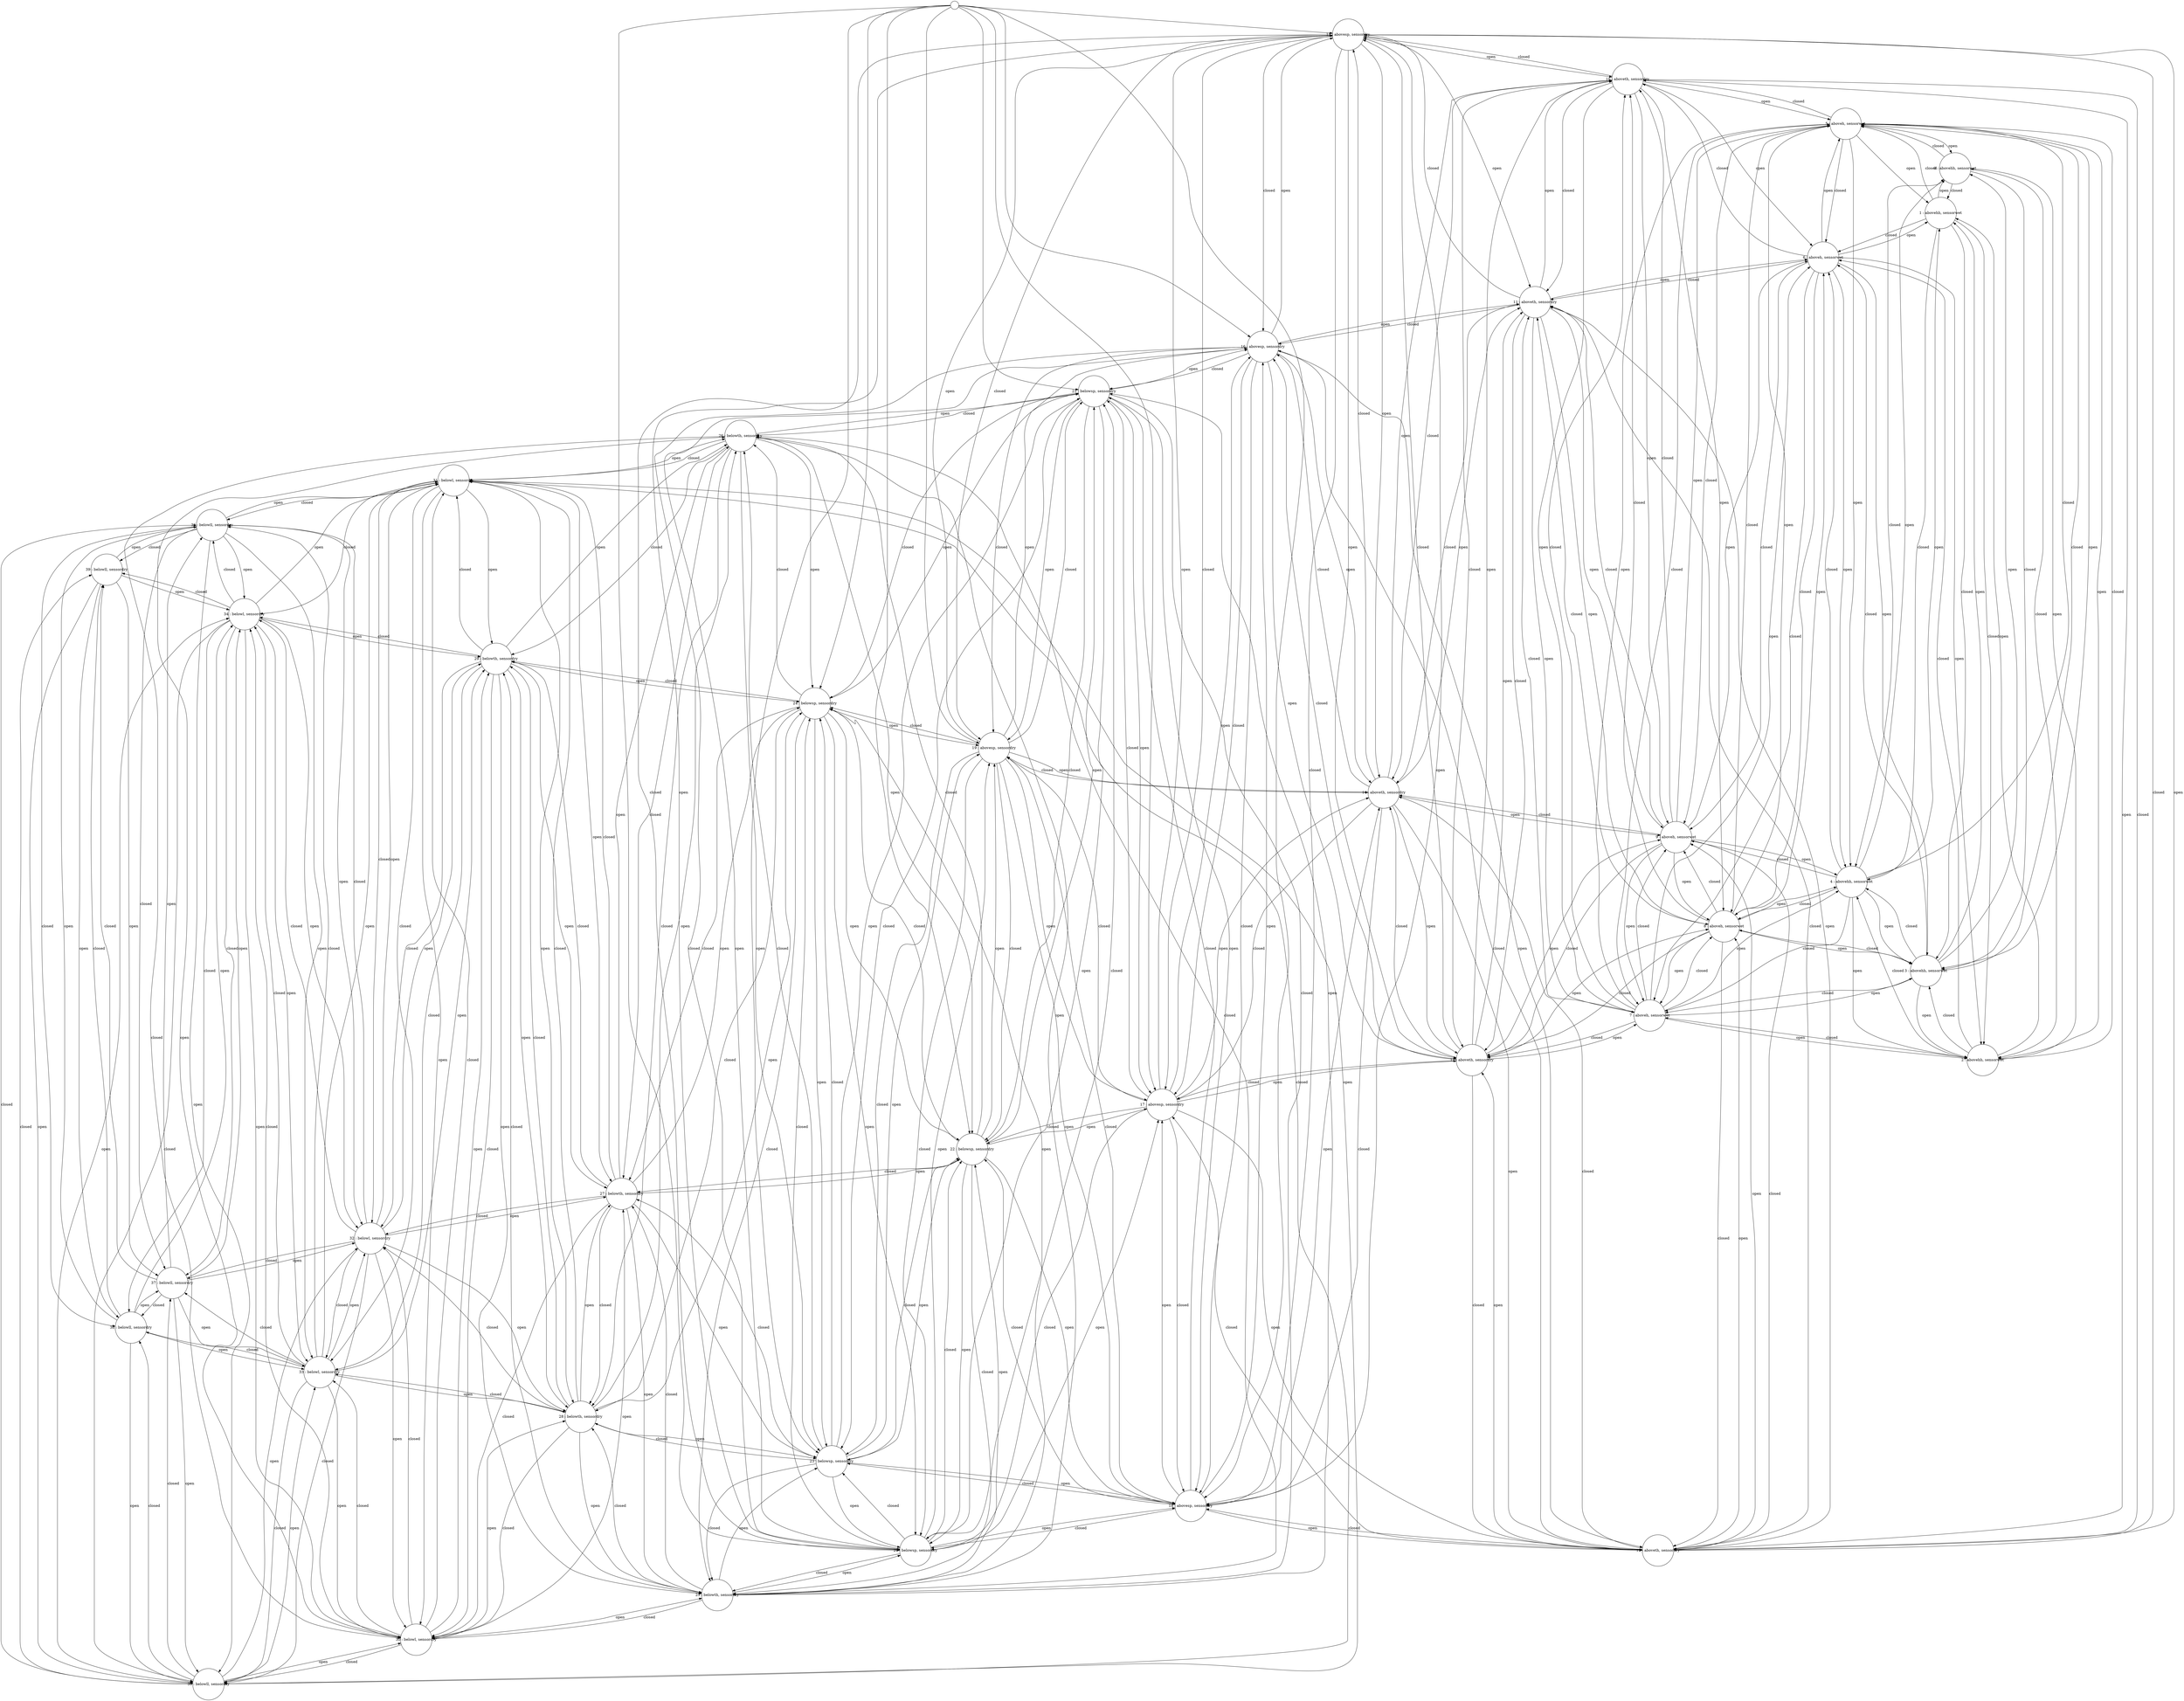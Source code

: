 # generated file
# command: dot -Tpng <filename> > filename.png
digraph Automaton {
    init [shape = circle, width=0.1, height=0.1, label=" "];
    node [fixedsize=true, width=1.7, height=1.7];
    0 [label = "0 : abovehh, sensorwet"] [shape=circle];
    1 [label = "1 : abovehh, sensorwet"] [shape=circle];
    2 [label = "2 : abovehh, sensorwet"] [shape=circle];
    3 [label = "3 : abovehh, sensorwet"] [shape=circle];
    4 [label = "4 : abovehh, sensorwet"] [shape=circle];
    5 [label = "5 : aboveh, sensorwet"] [shape=circle];
    6 [label = "6 : aboveh, sensorwet"] [shape=circle];
    7 [label = "7 : aboveh, sensorwet"] [shape=circle];
    8 [label = "8 : aboveh, sensorwet"] [shape=circle];
    9 [label = "9 : aboveh, sensorwet"] [shape=circle];
    10 [label = "10 : aboveth, sensordry"] [shape=circle];
    11 [label = "11 : aboveth, sensordry"] [shape=circle];
    12 [label = "12 : aboveth, sensordry"] [shape=circle];
    13 [label = "13 : aboveth, sensordry"] [shape=circle];
    14 [label = "14 : aboveth, sensordry"] [shape=circle];
    15 [label = "15 : abovesp, sensordry"] [shape=circle];
    init -> 15;
    16 [label = "16 : abovesp, sensordry"] [shape=circle];
    init -> 16;
    17 [label = "17 : abovesp, sensordry"] [shape=circle];
    init -> 17;
    18 [label = "18 : abovesp, sensordry"] [shape=circle];
    init -> 18;
    19 [label = "19 : abovesp, sensordry"] [shape=circle];
    init -> 19;
    20 [label = "20 : belowsp, sensordry"] [shape=circle];
    init -> 20;
    21 [label = "21 : belowsp, sensordry"] [shape=circle];
    init -> 21;
    22 [label = "22 : belowsp, sensordry"] [shape=circle];
    init -> 22;
    23 [label = "23 : belowsp, sensordry"] [shape=circle];
    init -> 23;
    24 [label = "24 : belowsp, sensordry"] [shape=circle];
    init -> 24;
    25 [label = "25 : belowth, sensordry"] [shape=circle];
    26 [label = "26 : belowth, sensordry"] [shape=circle];
    27 [label = "27 : belowth, sensordry"] [shape=circle];
    28 [label = "28 : belowth, sensordry"] [shape=circle];
    29 [label = "29 : belowth, sensordry"] [shape=circle];
    30 [label = "30 : belowl, sensordry"] [shape=circle];
    31 [label = "31 : belowl, sensordry"] [shape=circle];
    32 [label = "32 : belowl, sensordry"] [shape=circle];
    33 [label = "33 : belowl, sensordry"] [shape=circle];
    34 [label = "34 : belowl, sensordry"] [shape=circle];
    35 [label = "35 : belowll, sensordry"] [shape=circle];
    36 [label = "36 : belowll, sensordry"] [shape=circle];
    37 [label = "37 : belowll, sensordry"] [shape=circle];
    38 [label = "38 : belowll, sensordry"] [shape=circle];
    39 [label = "39 : belowll, sensordry"] [shape=circle];
    0 -> 1 [label = "closed"];
    0 -> 2 [label = "closed"];
    0 -> 3 [label = "closed"];
    0 -> 4 [label = "closed"];
    0 -> 5 [label = "closed"];
    1 -> 0 [label = "open"];
    1 -> 2 [label = "closed"];
    1 -> 3 [label = "closed"];
    1 -> 4 [label = "closed"];
    1 -> 5 [label = "closed"];
    1 -> 6 [label = "closed"];
    2 -> 0 [label = "open"];
    2 -> 1 [label = "open"];
    2 -> 3 [label = "closed"];
    2 -> 4 [label = "closed"];
    2 -> 5 [label = "closed"];
    2 -> 6 [label = "closed"];
    2 -> 7 [label = "closed"];
    3 -> 0 [label = "open"];
    3 -> 1 [label = "open"];
    3 -> 2 [label = "open"];
    3 -> 4 [label = "closed"];
    3 -> 5 [label = "closed"];
    3 -> 6 [label = "closed"];
    3 -> 7 [label = "closed"];
    3 -> 8 [label = "closed"];
    4 -> 0 [label = "open"];
    4 -> 1 [label = "open"];
    4 -> 2 [label = "open"];
    4 -> 3 [label = "open"];
    4 -> 5 [label = "closed"];
    4 -> 6 [label = "closed"];
    4 -> 7 [label = "closed"];
    4 -> 8 [label = "closed"];
    4 -> 9 [label = "closed"];
    5 -> 0 [label = "open"];
    5 -> 1 [label = "open"];
    5 -> 2 [label = "open"];
    5 -> 3 [label = "open"];
    5 -> 4 [label = "open"];
    5 -> 6 [label = "closed"];
    5 -> 7 [label = "closed"];
    5 -> 8 [label = "closed"];
    5 -> 9 [label = "closed"];
    5 -> 10 [label = "closed"];
    6 -> 1 [label = "open"];
    6 -> 2 [label = "open"];
    6 -> 3 [label = "open"];
    6 -> 4 [label = "open"];
    6 -> 5 [label = "open"];
    6 -> 7 [label = "closed"];
    6 -> 8 [label = "closed"];
    6 -> 9 [label = "closed"];
    6 -> 10 [label = "closed"];
    6 -> 11 [label = "closed"];
    7 -> 2 [label = "open"];
    7 -> 3 [label = "open"];
    7 -> 4 [label = "open"];
    7 -> 5 [label = "open"];
    7 -> 6 [label = "open"];
    7 -> 8 [label = "closed"];
    7 -> 9 [label = "closed"];
    7 -> 10 [label = "closed"];
    7 -> 11 [label = "closed"];
    7 -> 12 [label = "closed"];
    8 -> 3 [label = "open"];
    8 -> 4 [label = "open"];
    8 -> 5 [label = "open"];
    8 -> 6 [label = "open"];
    8 -> 7 [label = "open"];
    8 -> 9 [label = "closed"];
    8 -> 10 [label = "closed"];
    8 -> 11 [label = "closed"];
    8 -> 12 [label = "closed"];
    8 -> 13 [label = "closed"];
    9 -> 4 [label = "open"];
    9 -> 5 [label = "open"];
    9 -> 6 [label = "open"];
    9 -> 7 [label = "open"];
    9 -> 8 [label = "open"];
    9 -> 10 [label = "closed"];
    9 -> 11 [label = "closed"];
    9 -> 12 [label = "closed"];
    9 -> 13 [label = "closed"];
    9 -> 14 [label = "closed"];
    10 -> 5 [label = "open"];
    10 -> 6 [label = "open"];
    10 -> 7 [label = "open"];
    10 -> 8 [label = "open"];
    10 -> 9 [label = "open"];
    10 -> 11 [label = "closed"];
    10 -> 12 [label = "closed"];
    10 -> 13 [label = "closed"];
    10 -> 14 [label = "closed"];
    10 -> 15 [label = "closed"];
    11 -> 6 [label = "open"];
    11 -> 7 [label = "open"];
    11 -> 8 [label = "open"];
    11 -> 9 [label = "open"];
    11 -> 10 [label = "open"];
    11 -> 12 [label = "closed"];
    11 -> 13 [label = "closed"];
    11 -> 14 [label = "closed"];
    11 -> 15 [label = "closed"];
    11 -> 16 [label = "closed"];
    12 -> 7 [label = "open"];
    12 -> 8 [label = "open"];
    12 -> 9 [label = "open"];
    12 -> 10 [label = "open"];
    12 -> 11 [label = "open"];
    12 -> 13 [label = "closed"];
    12 -> 14 [label = "closed"];
    12 -> 15 [label = "closed"];
    12 -> 16 [label = "closed"];
    12 -> 17 [label = "closed"];
    13 -> 8 [label = "open"];
    13 -> 9 [label = "open"];
    13 -> 10 [label = "open"];
    13 -> 11 [label = "open"];
    13 -> 12 [label = "open"];
    13 -> 14 [label = "closed"];
    13 -> 15 [label = "closed"];
    13 -> 16 [label = "closed"];
    13 -> 17 [label = "closed"];
    13 -> 18 [label = "closed"];
    14 -> 9 [label = "open"];
    14 -> 10 [label = "open"];
    14 -> 11 [label = "open"];
    14 -> 12 [label = "open"];
    14 -> 13 [label = "open"];
    14 -> 15 [label = "closed"];
    14 -> 16 [label = "closed"];
    14 -> 17 [label = "closed"];
    14 -> 18 [label = "closed"];
    14 -> 19 [label = "closed"];
    15 -> 10 [label = "open"];
    15 -> 11 [label = "open"];
    15 -> 12 [label = "open"];
    15 -> 13 [label = "open"];
    15 -> 14 [label = "open"];
    15 -> 16 [label = "closed"];
    15 -> 17 [label = "closed"];
    15 -> 18 [label = "closed"];
    15 -> 19 [label = "closed"];
    15 -> 20 [label = "closed"];
    16 -> 11 [label = "open"];
    16 -> 12 [label = "open"];
    16 -> 13 [label = "open"];
    16 -> 14 [label = "open"];
    16 -> 15 [label = "open"];
    16 -> 17 [label = "closed"];
    16 -> 18 [label = "closed"];
    16 -> 19 [label = "closed"];
    16 -> 20 [label = "closed"];
    16 -> 21 [label = "closed"];
    17 -> 12 [label = "open"];
    17 -> 13 [label = "open"];
    17 -> 14 [label = "open"];
    17 -> 15 [label = "open"];
    17 -> 16 [label = "open"];
    17 -> 18 [label = "closed"];
    17 -> 19 [label = "closed"];
    17 -> 20 [label = "closed"];
    17 -> 21 [label = "closed"];
    17 -> 22 [label = "closed"];
    18 -> 13 [label = "open"];
    18 -> 14 [label = "open"];
    18 -> 15 [label = "open"];
    18 -> 16 [label = "open"];
    18 -> 17 [label = "open"];
    18 -> 19 [label = "closed"];
    18 -> 20 [label = "closed"];
    18 -> 21 [label = "closed"];
    18 -> 22 [label = "closed"];
    18 -> 23 [label = "closed"];
    19 -> 14 [label = "open"];
    19 -> 15 [label = "open"];
    19 -> 16 [label = "open"];
    19 -> 17 [label = "open"];
    19 -> 18 [label = "open"];
    19 -> 20 [label = "closed"];
    19 -> 21 [label = "closed"];
    19 -> 22 [label = "closed"];
    19 -> 23 [label = "closed"];
    19 -> 24 [label = "closed"];
    20 -> 15 [label = "open"];
    20 -> 16 [label = "open"];
    20 -> 17 [label = "open"];
    20 -> 18 [label = "open"];
    20 -> 19 [label = "open"];
    20 -> 21 [label = "closed"];
    20 -> 22 [label = "closed"];
    20 -> 23 [label = "closed"];
    20 -> 24 [label = "closed"];
    20 -> 25 [label = "closed"];
    21 -> 16 [label = "open"];
    21 -> 17 [label = "open"];
    21 -> 18 [label = "open"];
    21 -> 19 [label = "open"];
    21 -> 20 [label = "open"];
    21 -> 22 [label = "closed"];
    21 -> 23 [label = "closed"];
    21 -> 24 [label = "closed"];
    21 -> 25 [label = "closed"];
    21 -> 26 [label = "closed"];
    22 -> 17 [label = "open"];
    22 -> 18 [label = "open"];
    22 -> 19 [label = "open"];
    22 -> 20 [label = "open"];
    22 -> 21 [label = "open"];
    22 -> 23 [label = "closed"];
    22 -> 24 [label = "closed"];
    22 -> 25 [label = "closed"];
    22 -> 26 [label = "closed"];
    22 -> 27 [label = "closed"];
    23 -> 18 [label = "open"];
    23 -> 19 [label = "open"];
    23 -> 20 [label = "open"];
    23 -> 21 [label = "open"];
    23 -> 22 [label = "open"];
    23 -> 24 [label = "closed"];
    23 -> 25 [label = "closed"];
    23 -> 26 [label = "closed"];
    23 -> 27 [label = "closed"];
    23 -> 28 [label = "closed"];
    24 -> 19 [label = "open"];
    24 -> 20 [label = "open"];
    24 -> 21 [label = "open"];
    24 -> 22 [label = "open"];
    24 -> 23 [label = "open"];
    24 -> 25 [label = "closed"];
    24 -> 26 [label = "closed"];
    24 -> 27 [label = "closed"];
    24 -> 28 [label = "closed"];
    24 -> 29 [label = "closed"];
    25 -> 20 [label = "open"];
    25 -> 21 [label = "open"];
    25 -> 22 [label = "open"];
    25 -> 23 [label = "open"];
    25 -> 24 [label = "open"];
    25 -> 26 [label = "closed"];
    25 -> 27 [label = "closed"];
    25 -> 28 [label = "closed"];
    25 -> 29 [label = "closed"];
    25 -> 30 [label = "closed"];
    26 -> 21 [label = "open"];
    26 -> 22 [label = "open"];
    26 -> 23 [label = "open"];
    26 -> 24 [label = "open"];
    26 -> 25 [label = "open"];
    26 -> 27 [label = "closed"];
    26 -> 28 [label = "closed"];
    26 -> 29 [label = "closed"];
    26 -> 30 [label = "closed"];
    26 -> 31 [label = "closed"];
    27 -> 22 [label = "open"];
    27 -> 23 [label = "open"];
    27 -> 24 [label = "open"];
    27 -> 25 [label = "open"];
    27 -> 26 [label = "open"];
    27 -> 28 [label = "closed"];
    27 -> 29 [label = "closed"];
    27 -> 30 [label = "closed"];
    27 -> 31 [label = "closed"];
    27 -> 32 [label = "closed"];
    28 -> 23 [label = "open"];
    28 -> 24 [label = "open"];
    28 -> 25 [label = "open"];
    28 -> 26 [label = "open"];
    28 -> 27 [label = "open"];
    28 -> 29 [label = "closed"];
    28 -> 30 [label = "closed"];
    28 -> 31 [label = "closed"];
    28 -> 32 [label = "closed"];
    28 -> 33 [label = "closed"];
    29 -> 24 [label = "open"];
    29 -> 25 [label = "open"];
    29 -> 26 [label = "open"];
    29 -> 27 [label = "open"];
    29 -> 28 [label = "open"];
    29 -> 30 [label = "closed"];
    29 -> 31 [label = "closed"];
    29 -> 32 [label = "closed"];
    29 -> 33 [label = "closed"];
    29 -> 34 [label = "closed"];
    30 -> 25 [label = "open"];
    30 -> 26 [label = "open"];
    30 -> 27 [label = "open"];
    30 -> 28 [label = "open"];
    30 -> 29 [label = "open"];
    30 -> 31 [label = "closed"];
    30 -> 32 [label = "closed"];
    30 -> 33 [label = "closed"];
    30 -> 34 [label = "closed"];
    30 -> 35 [label = "closed"];
    31 -> 26 [label = "open"];
    31 -> 27 [label = "open"];
    31 -> 28 [label = "open"];
    31 -> 29 [label = "open"];
    31 -> 30 [label = "open"];
    31 -> 32 [label = "closed"];
    31 -> 33 [label = "closed"];
    31 -> 34 [label = "closed"];
    31 -> 35 [label = "closed"];
    31 -> 36 [label = "closed"];
    32 -> 27 [label = "open"];
    32 -> 28 [label = "open"];
    32 -> 29 [label = "open"];
    32 -> 30 [label = "open"];
    32 -> 31 [label = "open"];
    32 -> 33 [label = "closed"];
    32 -> 34 [label = "closed"];
    32 -> 35 [label = "closed"];
    32 -> 36 [label = "closed"];
    32 -> 37 [label = "closed"];
    33 -> 28 [label = "open"];
    33 -> 29 [label = "open"];
    33 -> 30 [label = "open"];
    33 -> 31 [label = "open"];
    33 -> 32 [label = "open"];
    33 -> 34 [label = "closed"];
    33 -> 35 [label = "closed"];
    33 -> 36 [label = "closed"];
    33 -> 37 [label = "closed"];
    33 -> 38 [label = "closed"];
    34 -> 29 [label = "open"];
    34 -> 30 [label = "open"];
    34 -> 31 [label = "open"];
    34 -> 32 [label = "open"];
    34 -> 33 [label = "open"];
    34 -> 35 [label = "closed"];
    34 -> 36 [label = "closed"];
    34 -> 37 [label = "closed"];
    34 -> 38 [label = "closed"];
    34 -> 39 [label = "closed"];
    35 -> 30 [label = "open"];
    35 -> 31 [label = "open"];
    35 -> 32 [label = "open"];
    35 -> 33 [label = "open"];
    35 -> 34 [label = "open"];
    35 -> 36 [label = "closed"];
    35 -> 37 [label = "closed"];
    35 -> 38 [label = "closed"];
    35 -> 39 [label = "closed"];
    36 -> 31 [label = "open"];
    36 -> 32 [label = "open"];
    36 -> 33 [label = "open"];
    36 -> 34 [label = "open"];
    36 -> 35 [label = "open"];
    36 -> 37 [label = "closed"];
    36 -> 38 [label = "closed"];
    36 -> 39 [label = "closed"];
    37 -> 32 [label = "open"];
    37 -> 33 [label = "open"];
    37 -> 34 [label = "open"];
    37 -> 35 [label = "open"];
    37 -> 36 [label = "open"];
    37 -> 38 [label = "closed"];
    37 -> 39 [label = "closed"];
    38 -> 33 [label = "open"];
    38 -> 34 [label = "open"];
    38 -> 35 [label = "open"];
    38 -> 36 [label = "open"];
    38 -> 37 [label = "open"];
    38 -> 39 [label = "closed"];
    39 -> 34 [label = "open"];
    39 -> 35 [label = "open"];
    39 -> 36 [label = "open"];
    39 -> 37 [label = "open"];
    39 -> 38 [label = "open"];
}
